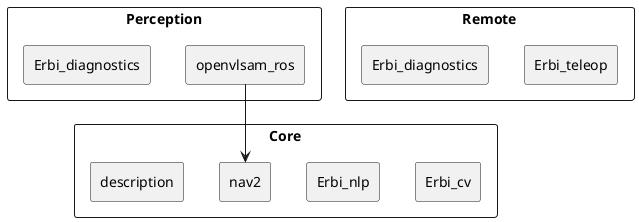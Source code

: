 @startuml
skinparam BackgroundColor transparent
skinparam componentStyle rectangle
component Core {
    component Erbi_cv {

    }
    component Erbi_nlp {

    }
    component nav2 {

    }

    component description {

    }
}
component Remote {
    component Erbi_teleop {

    }
    component Erbi_diagnostics {

    }
}
component Perception {
    component openvlsam_ros {

    }
    component Erbi_diagnostics {

    }
}
openvlsam_ros-->nav2
@enduml